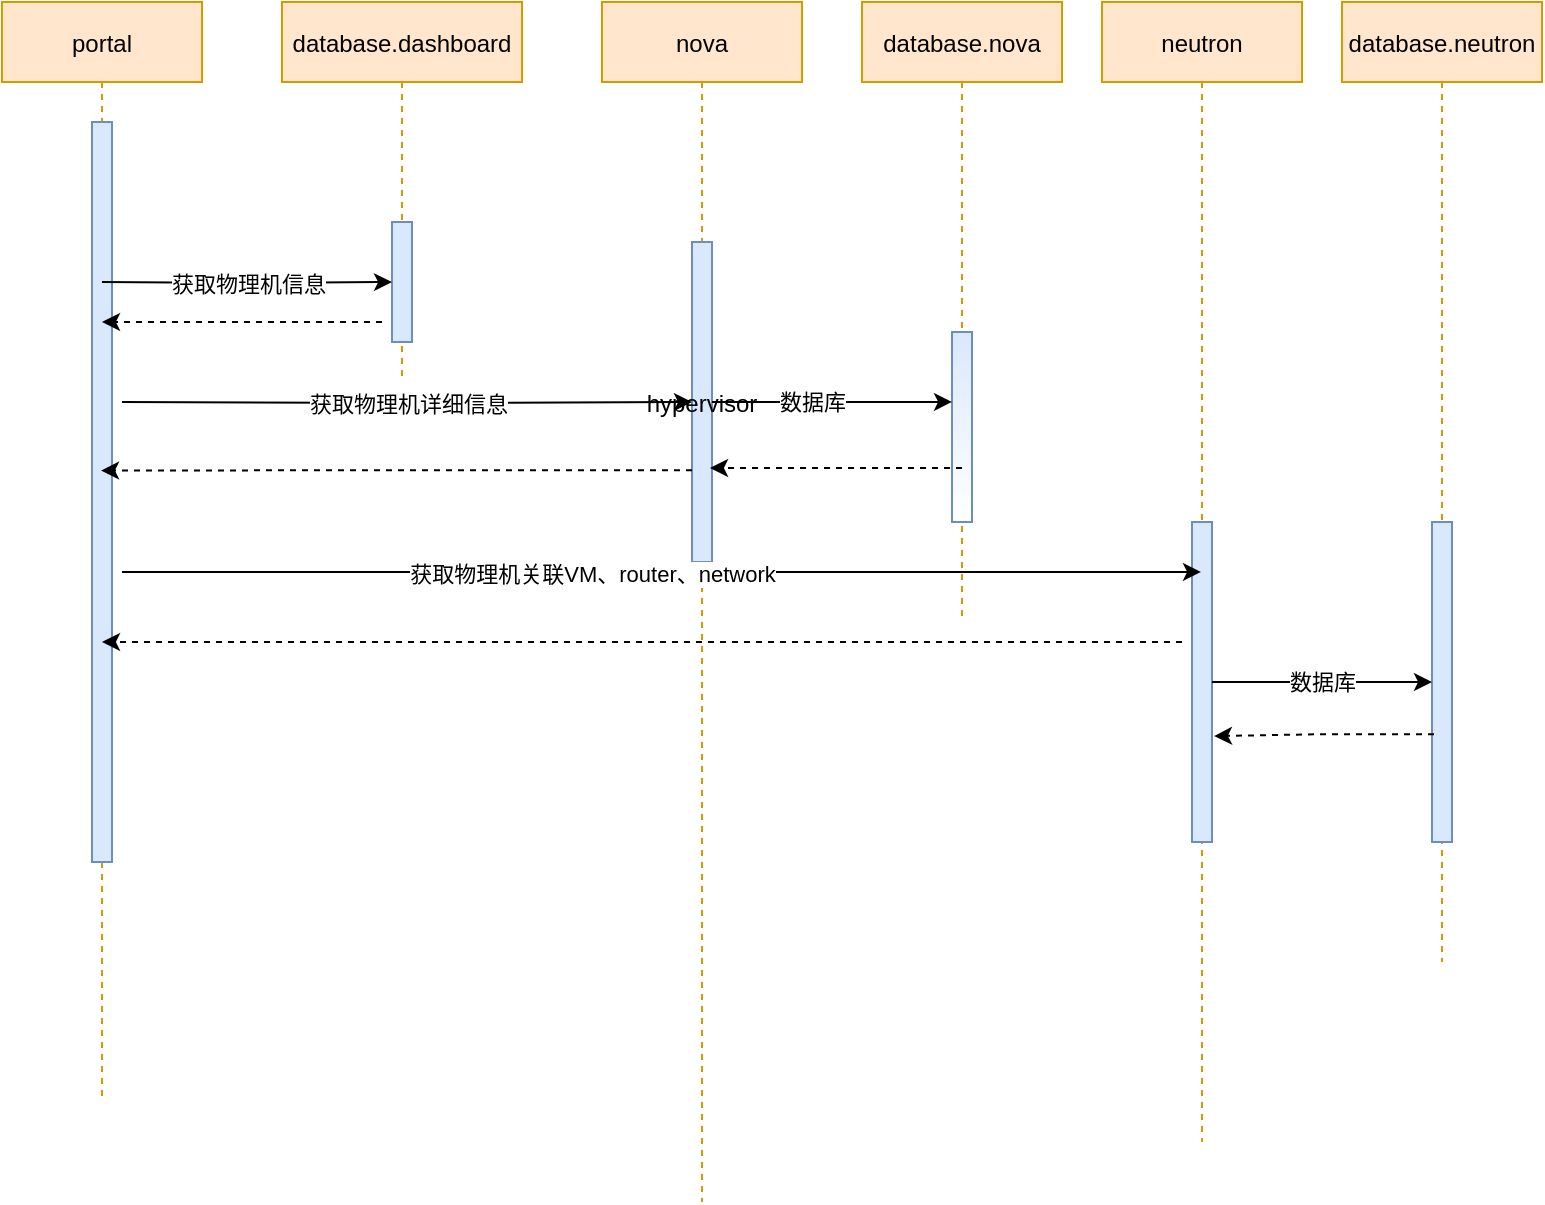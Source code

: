 <mxfile version="18.0.7" type="github">
  <diagram id="kgpKYQtTHZ0yAKxKKP6v" name="Page-1">
    <mxGraphModel dx="1422" dy="800" grid="1" gridSize="10" guides="1" tooltips="1" connect="1" arrows="1" fold="1" page="1" pageScale="1" pageWidth="850" pageHeight="1100" math="0" shadow="0">
      <root>
        <mxCell id="0" />
        <mxCell id="1" parent="0" />
        <mxCell id="3nuBFxr9cyL0pnOWT2aG-1" value="portal" style="shape=umlLifeline;perimeter=lifelinePerimeter;container=1;collapsible=0;recursiveResize=0;rounded=0;shadow=0;strokeWidth=1;fillColor=#ffe6cc;strokeColor=#d79b00;" parent="1" vertex="1">
          <mxGeometry x="120" y="80" width="100" height="550" as="geometry" />
        </mxCell>
        <mxCell id="3nuBFxr9cyL0pnOWT2aG-2" value="" style="points=[];perimeter=orthogonalPerimeter;rounded=0;shadow=0;strokeWidth=1;fillColor=#dae8fc;strokeColor=#6c8ebf;" parent="3nuBFxr9cyL0pnOWT2aG-1" vertex="1">
          <mxGeometry x="45" y="60" width="10" height="370" as="geometry" />
        </mxCell>
        <mxCell id="3nuBFxr9cyL0pnOWT2aG-5" value="nova" style="shape=umlLifeline;perimeter=lifelinePerimeter;container=1;collapsible=0;recursiveResize=0;rounded=0;shadow=0;strokeWidth=1;fillColor=#ffe6cc;strokeColor=#d79b00;" parent="1" vertex="1">
          <mxGeometry x="420" y="80" width="100" height="600" as="geometry" />
        </mxCell>
        <mxCell id="3nuBFxr9cyL0pnOWT2aG-6" value="hypervisor" style="points=[];perimeter=orthogonalPerimeter;rounded=0;shadow=0;strokeWidth=1;fillColor=#dae8fc;strokeColor=#6c8ebf;" parent="3nuBFxr9cyL0pnOWT2aG-5" vertex="1">
          <mxGeometry x="45" y="120" width="10" height="160" as="geometry" />
        </mxCell>
        <mxCell id="JPnF00475XHG91vqZzyy-1" value="database.nova" style="shape=umlLifeline;perimeter=lifelinePerimeter;container=1;collapsible=0;recursiveResize=0;rounded=0;shadow=0;strokeWidth=1;fillColor=#ffe6cc;strokeColor=#d79b00;" vertex="1" parent="1">
          <mxGeometry x="550" y="80" width="100" height="310" as="geometry" />
        </mxCell>
        <mxCell id="JPnF00475XHG91vqZzyy-2" value="" style="points=[];perimeter=orthogonalPerimeter;rounded=0;shadow=0;strokeWidth=1;fillColor=#dae8fc;strokeColor=#6c8ebf;gradientColor=#ffffff;" vertex="1" parent="JPnF00475XHG91vqZzyy-1">
          <mxGeometry x="45" y="165" width="10" height="95" as="geometry" />
        </mxCell>
        <mxCell id="JPnF00475XHG91vqZzyy-3" value="database.dashboard" style="shape=umlLifeline;perimeter=lifelinePerimeter;container=1;collapsible=0;recursiveResize=0;rounded=0;shadow=0;strokeWidth=1;fillColor=#ffe6cc;strokeColor=#d79b00;" vertex="1" parent="1">
          <mxGeometry x="260" y="80" width="120" height="190" as="geometry" />
        </mxCell>
        <mxCell id="JPnF00475XHG91vqZzyy-4" value="" style="points=[];perimeter=orthogonalPerimeter;rounded=0;shadow=0;strokeWidth=1;fillColor=#dae8fc;strokeColor=#6c8ebf;" vertex="1" parent="JPnF00475XHG91vqZzyy-3">
          <mxGeometry x="55" y="110" width="10" height="60" as="geometry" />
        </mxCell>
        <mxCell id="JPnF00475XHG91vqZzyy-24" value="neutron" style="shape=umlLifeline;perimeter=lifelinePerimeter;container=1;collapsible=0;recursiveResize=0;rounded=0;shadow=0;strokeWidth=1;fillColor=#ffe6cc;strokeColor=#d79b00;" vertex="1" parent="1">
          <mxGeometry x="670" y="80" width="100" height="570" as="geometry" />
        </mxCell>
        <mxCell id="JPnF00475XHG91vqZzyy-25" value="" style="points=[];perimeter=orthogonalPerimeter;rounded=0;shadow=0;strokeWidth=1;fillColor=#dae8fc;strokeColor=#6c8ebf;" vertex="1" parent="JPnF00475XHG91vqZzyy-24">
          <mxGeometry x="45" y="260" width="10" height="160" as="geometry" />
        </mxCell>
        <mxCell id="JPnF00475XHG91vqZzyy-26" value="database.neutron" style="shape=umlLifeline;perimeter=lifelinePerimeter;container=1;collapsible=0;recursiveResize=0;rounded=0;shadow=0;strokeWidth=1;fillColor=#ffe6cc;strokeColor=#d79b00;" vertex="1" parent="1">
          <mxGeometry x="790" y="80" width="100" height="480" as="geometry" />
        </mxCell>
        <mxCell id="JPnF00475XHG91vqZzyy-27" value="" style="points=[];perimeter=orthogonalPerimeter;rounded=0;shadow=0;strokeWidth=1;fillColor=#dae8fc;strokeColor=#6c8ebf;" vertex="1" parent="JPnF00475XHG91vqZzyy-26">
          <mxGeometry x="45" y="260" width="10" height="160" as="geometry" />
        </mxCell>
        <mxCell id="JPnF00475XHG91vqZzyy-30" value="获取物理机信息" style="edgeStyle=orthogonalEdgeStyle;rounded=0;orthogonalLoop=1;jettySize=auto;html=1;" edge="1" parent="1" target="JPnF00475XHG91vqZzyy-4">
          <mxGeometry relative="1" as="geometry">
            <mxPoint x="170" y="220" as="sourcePoint" />
          </mxGeometry>
        </mxCell>
        <mxCell id="JPnF00475XHG91vqZzyy-31" style="edgeStyle=orthogonalEdgeStyle;rounded=0;orthogonalLoop=1;jettySize=auto;html=1;dashed=1;" edge="1" parent="1">
          <mxGeometry relative="1" as="geometry">
            <mxPoint x="310" y="240" as="sourcePoint" />
            <mxPoint x="170" y="240" as="targetPoint" />
          </mxGeometry>
        </mxCell>
        <mxCell id="JPnF00475XHG91vqZzyy-32" value="获取物理机详细信息" style="edgeStyle=orthogonalEdgeStyle;rounded=0;orthogonalLoop=1;jettySize=auto;html=1;" edge="1" parent="1" target="3nuBFxr9cyL0pnOWT2aG-6">
          <mxGeometry relative="1" as="geometry">
            <mxPoint x="180" y="280" as="sourcePoint" />
          </mxGeometry>
        </mxCell>
        <mxCell id="JPnF00475XHG91vqZzyy-36" style="edgeStyle=orthogonalEdgeStyle;rounded=0;orthogonalLoop=1;jettySize=auto;html=1;exitX=0;exitY=0.713;exitDx=0;exitDy=0;exitPerimeter=0;entryX=0.45;entryY=0.471;entryDx=0;entryDy=0;entryPerimeter=0;dashed=1;" edge="1" parent="1" source="3nuBFxr9cyL0pnOWT2aG-6" target="3nuBFxr9cyL0pnOWT2aG-2">
          <mxGeometry relative="1" as="geometry" />
        </mxCell>
        <mxCell id="JPnF00475XHG91vqZzyy-37" style="edgeStyle=orthogonalEdgeStyle;rounded=0;orthogonalLoop=1;jettySize=auto;html=1;entryX=0;entryY=0.368;entryDx=0;entryDy=0;entryPerimeter=0;" edge="1" parent="1" source="3nuBFxr9cyL0pnOWT2aG-6" target="JPnF00475XHG91vqZzyy-2">
          <mxGeometry relative="1" as="geometry" />
        </mxCell>
        <mxCell id="JPnF00475XHG91vqZzyy-49" value="数据库" style="edgeLabel;html=1;align=center;verticalAlign=middle;resizable=0;points=[];" vertex="1" connectable="0" parent="JPnF00475XHG91vqZzyy-37">
          <mxGeometry x="-0.167" relative="1" as="geometry">
            <mxPoint as="offset" />
          </mxGeometry>
        </mxCell>
        <mxCell id="JPnF00475XHG91vqZzyy-38" style="edgeStyle=orthogonalEdgeStyle;rounded=0;orthogonalLoop=1;jettySize=auto;html=1;entryX=0.9;entryY=0.625;entryDx=0;entryDy=0;entryPerimeter=0;dashed=1;" edge="1" parent="1">
          <mxGeometry relative="1" as="geometry">
            <mxPoint x="600" y="313" as="sourcePoint" />
            <mxPoint x="474" y="313" as="targetPoint" />
          </mxGeometry>
        </mxCell>
        <mxCell id="JPnF00475XHG91vqZzyy-39" style="edgeStyle=orthogonalEdgeStyle;rounded=0;orthogonalLoop=1;jettySize=auto;html=1;exitX=1.5;exitY=0.608;exitDx=0;exitDy=0;exitPerimeter=0;" edge="1" parent="1" source="3nuBFxr9cyL0pnOWT2aG-2" target="JPnF00475XHG91vqZzyy-24">
          <mxGeometry relative="1" as="geometry" />
        </mxCell>
        <mxCell id="JPnF00475XHG91vqZzyy-48" value="获取物理机关联VM、router、network" style="edgeLabel;html=1;align=center;verticalAlign=middle;resizable=0;points=[];" vertex="1" connectable="0" parent="JPnF00475XHG91vqZzyy-39">
          <mxGeometry x="-0.129" y="-1" relative="1" as="geometry">
            <mxPoint as="offset" />
          </mxGeometry>
        </mxCell>
        <mxCell id="JPnF00475XHG91vqZzyy-40" style="edgeStyle=orthogonalEdgeStyle;rounded=0;orthogonalLoop=1;jettySize=auto;html=1;dashed=1;" edge="1" parent="1">
          <mxGeometry relative="1" as="geometry">
            <mxPoint x="710" y="400" as="sourcePoint" />
            <mxPoint x="170" y="400" as="targetPoint" />
          </mxGeometry>
        </mxCell>
        <mxCell id="JPnF00475XHG91vqZzyy-41" value="数据库" style="edgeStyle=orthogonalEdgeStyle;rounded=0;orthogonalLoop=1;jettySize=auto;html=1;" edge="1" parent="1" source="JPnF00475XHG91vqZzyy-25" target="JPnF00475XHG91vqZzyy-27">
          <mxGeometry relative="1" as="geometry" />
        </mxCell>
        <mxCell id="JPnF00475XHG91vqZzyy-42" value="" style="edgeStyle=orthogonalEdgeStyle;rounded=0;orthogonalLoop=1;jettySize=auto;html=1;dashed=1;exitX=0.1;exitY=0.663;exitDx=0;exitDy=0;exitPerimeter=0;entryX=1.1;entryY=0.669;entryDx=0;entryDy=0;entryPerimeter=0;" edge="1" parent="1" source="JPnF00475XHG91vqZzyy-27" target="JPnF00475XHG91vqZzyy-25">
          <mxGeometry relative="1" as="geometry" />
        </mxCell>
      </root>
    </mxGraphModel>
  </diagram>
</mxfile>
